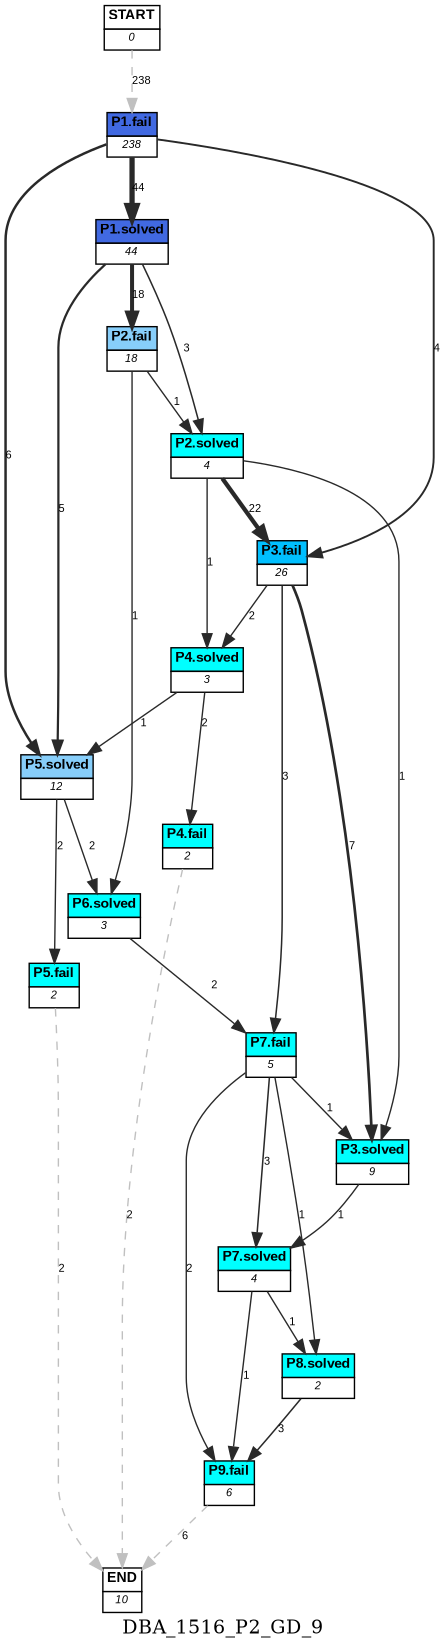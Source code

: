 digraph DBA_1516_P2_GD_9 {
	label=DBA_1516_P2_GD_9;
	dpi = 150
	size="16,11!";
	margin = 0;
"START" [shape=plain, label=<<table border="0" cellborder="1" cellspacing="0"><tr><td bgcolor="white"><FONT face="Arial" POINT-SIZE="10"><b>START</b></FONT></td></tr><tr><td bgcolor="white"><FONT face="Arial" POINT-SIZE="8"><i>0</i></FONT></td></tr></table>>]

"P1.fail" [shape=plain, label=<<table border="0" cellborder="1" cellspacing="0"><tr><td bgcolor="royalblue"><FONT face="Arial" POINT-SIZE="10"><b>P1.fail</b></FONT></td></tr><tr><td bgcolor="white"><FONT face="Arial" POINT-SIZE="8"><i>238</i></FONT></td></tr></table>>]

"P1.solved" [shape=plain, label=<<table border="0" cellborder="1" cellspacing="0"><tr><td bgcolor="royalblue"><FONT face="Arial" POINT-SIZE="10"><b>P1.solved</b></FONT></td></tr><tr><td bgcolor="white"><FONT face="Arial" POINT-SIZE="8"><i>44</i></FONT></td></tr></table>>]

"P2.fail" [shape=plain, label=<<table border="0" cellborder="1" cellspacing="0"><tr><td bgcolor="lightskyblue"><FONT face="Arial" POINT-SIZE="10"><b>P2.fail</b></FONT></td></tr><tr><td bgcolor="white"><FONT face="Arial" POINT-SIZE="8"><i>18</i></FONT></td></tr></table>>]

"P2.solved" [shape=plain, label=<<table border="0" cellborder="1" cellspacing="0"><tr><td bgcolor="aqua"><FONT face="Arial" POINT-SIZE="10"><b>P2.solved</b></FONT></td></tr><tr><td bgcolor="white"><FONT face="Arial" POINT-SIZE="8"><i>4</i></FONT></td></tr></table>>]

"P3.fail" [shape=plain, label=<<table border="0" cellborder="1" cellspacing="0"><tr><td bgcolor="deepskyblue"><FONT face="Arial" POINT-SIZE="10"><b>P3.fail</b></FONT></td></tr><tr><td bgcolor="white"><FONT face="Arial" POINT-SIZE="8"><i>26</i></FONT></td></tr></table>>]

"P4.solved" [shape=plain, label=<<table border="0" cellborder="1" cellspacing="0"><tr><td bgcolor="aqua"><FONT face="Arial" POINT-SIZE="10"><b>P4.solved</b></FONT></td></tr><tr><td bgcolor="white"><FONT face="Arial" POINT-SIZE="8"><i>3</i></FONT></td></tr></table>>]

"P5.solved" [shape=plain, label=<<table border="0" cellborder="1" cellspacing="0"><tr><td bgcolor="lightskyblue"><FONT face="Arial" POINT-SIZE="10"><b>P5.solved</b></FONT></td></tr><tr><td bgcolor="white"><FONT face="Arial" POINT-SIZE="8"><i>12</i></FONT></td></tr></table>>]

"P6.solved" [shape=plain, label=<<table border="0" cellborder="1" cellspacing="0"><tr><td bgcolor="aqua"><FONT face="Arial" POINT-SIZE="10"><b>P6.solved</b></FONT></td></tr><tr><td bgcolor="white"><FONT face="Arial" POINT-SIZE="8"><i>3</i></FONT></td></tr></table>>]

"P7.fail" [shape=plain, label=<<table border="0" cellborder="1" cellspacing="0"><tr><td bgcolor="aqua"><FONT face="Arial" POINT-SIZE="10"><b>P7.fail</b></FONT></td></tr><tr><td bgcolor="white"><FONT face="Arial" POINT-SIZE="8"><i>5</i></FONT></td></tr></table>>]

"P8.solved" [shape=plain, label=<<table border="0" cellborder="1" cellspacing="0"><tr><td bgcolor="aqua"><FONT face="Arial" POINT-SIZE="10"><b>P8.solved</b></FONT></td></tr><tr><td bgcolor="white"><FONT face="Arial" POINT-SIZE="8"><i>2</i></FONT></td></tr></table>>]

"P9.fail" [shape=plain, label=<<table border="0" cellborder="1" cellspacing="0"><tr><td bgcolor="aqua"><FONT face="Arial" POINT-SIZE="10"><b>P9.fail</b></FONT></td></tr><tr><td bgcolor="white"><FONT face="Arial" POINT-SIZE="8"><i>6</i></FONT></td></tr></table>>]

"P3.solved" [shape=plain, label=<<table border="0" cellborder="1" cellspacing="0"><tr><td bgcolor="aqua"><FONT face="Arial" POINT-SIZE="10"><b>P3.solved</b></FONT></td></tr><tr><td bgcolor="white"><FONT face="Arial" POINT-SIZE="8"><i>9</i></FONT></td></tr></table>>]

"P7.solved" [shape=plain, label=<<table border="0" cellborder="1" cellspacing="0"><tr><td bgcolor="aqua"><FONT face="Arial" POINT-SIZE="10"><b>P7.solved</b></FONT></td></tr><tr><td bgcolor="white"><FONT face="Arial" POINT-SIZE="8"><i>4</i></FONT></td></tr></table>>]

"P5.fail" [shape=plain, label=<<table border="0" cellborder="1" cellspacing="0"><tr><td bgcolor="aqua"><FONT face="Arial" POINT-SIZE="10"><b>P5.fail</b></FONT></td></tr><tr><td bgcolor="white"><FONT face="Arial" POINT-SIZE="8"><i>2</i></FONT></td></tr></table>>]

"P4.fail" [shape=plain, label=<<table border="0" cellborder="1" cellspacing="0"><tr><td bgcolor="aqua"><FONT face="Arial" POINT-SIZE="10"><b>P4.fail</b></FONT></td></tr><tr><td bgcolor="white"><FONT face="Arial" POINT-SIZE="8"><i>2</i></FONT></td></tr></table>>]

"END" [shape=plain, label=<<table border="0" cellborder="1" cellspacing="0"><tr><td bgcolor="white"><FONT face="Arial" POINT-SIZE="10"><b>END</b></FONT></td></tr><tr><td bgcolor="white"><FONT face="Arial" POINT-SIZE="8"><i>10</i></FONT></td></tr></table>>]

"START" -> "P1.fail" [ style = dashed color=grey label ="238" labelfloat=false fontname="Arial" fontsize=8]

"P1.fail" -> "P1.solved" [ color=grey16 penwidth = "3.78418963391826"label ="44" labelfloat=false fontname="Arial" fontsize=8]

"P1.fail" -> "P3.fail" [ color=grey16 penwidth = "1.38629436111989"label ="4" labelfloat=false fontname="Arial" fontsize=8]

"P1.fail" -> "P5.solved" [ color=grey16 penwidth = "1.79175946922805"label ="6" labelfloat=false fontname="Arial" fontsize=8]

"P1.solved" -> "P2.fail" [ color=grey16 penwidth = "2.89037175789616"label ="18" labelfloat=false fontname="Arial" fontsize=8]

"P1.solved" -> "P2.solved" [ color=grey16 penwidth = "1.09861228866811"label ="3" labelfloat=false fontname="Arial" fontsize=8]

"P1.solved" -> "P5.solved" [ color=grey16 penwidth = "1.6094379124341"label ="5" labelfloat=false fontname="Arial" fontsize=8]

"P2.fail" -> "P2.solved" [ color=grey16 penwidth = "1"label ="1" labelfloat=false fontname="Arial" fontsize=8]

"P2.fail" -> "P6.solved" [ color=grey16 penwidth = "1"label ="1" labelfloat=false fontname="Arial" fontsize=8]

"P2.solved" -> "P3.fail" [ color=grey16 penwidth = "3.09104245335832"label ="22" labelfloat=false fontname="Arial" fontsize=8]

"P2.solved" -> "P4.solved" [ color=grey16 penwidth = "1"label ="1" labelfloat=false fontname="Arial" fontsize=8]

"P2.solved" -> "P3.solved" [ color=grey16 penwidth = "1"label ="1" labelfloat=false fontname="Arial" fontsize=8]

"P3.fail" -> "P4.solved" [ color=grey16 penwidth = "1"label ="2" labelfloat=false fontname="Arial" fontsize=8]

"P3.fail" -> "P7.fail" [ color=grey16 penwidth = "1.09861228866811"label ="3" labelfloat=false fontname="Arial" fontsize=8]

"P3.fail" -> "P3.solved" [ color=grey16 penwidth = "1.94591014905531"label ="7" labelfloat=false fontname="Arial" fontsize=8]

"P4.solved" -> "P5.solved" [ color=grey16 penwidth = "1"label ="1" labelfloat=false fontname="Arial" fontsize=8]

"P4.solved" -> "P4.fail" [ color=grey16 penwidth = "1"label ="2" labelfloat=false fontname="Arial" fontsize=8]

"P5.solved" -> "P6.solved" [ color=grey16 penwidth = "1"label ="2" labelfloat=false fontname="Arial" fontsize=8]

"P5.solved" -> "P5.fail" [ color=grey16 penwidth = "1"label ="2" labelfloat=false fontname="Arial" fontsize=8]

"P6.solved" -> "P7.fail" [ color=grey16 penwidth = "1"label ="2" labelfloat=false fontname="Arial" fontsize=8]

"P7.fail" -> "P8.solved" [ color=grey16 penwidth = "1"label ="1" labelfloat=false fontname="Arial" fontsize=8]

"P7.fail" -> "P9.fail" [ color=grey16 penwidth = "1"label ="2" labelfloat=false fontname="Arial" fontsize=8]

"P7.fail" -> "P3.solved" [ color=grey16 penwidth = "1"label ="1" labelfloat=false fontname="Arial" fontsize=8]

"P7.fail" -> "P7.solved" [ color=grey16 penwidth = "1.09861228866811"label ="3" labelfloat=false fontname="Arial" fontsize=8]

"P8.solved" -> "P9.fail" [ color=grey16 penwidth = "1.09861228866811"label ="3" labelfloat=false fontname="Arial" fontsize=8]

"P9.fail" -> "END" [ style = dashed color=grey label ="6" labelfloat=false fontname="Arial" fontsize=8]

"P3.solved" -> "P7.solved" [ color=grey16 penwidth = "1"label ="1" labelfloat=false fontname="Arial" fontsize=8]

"P7.solved" -> "P8.solved" [ color=grey16 penwidth = "1"label ="1" labelfloat=false fontname="Arial" fontsize=8]

"P7.solved" -> "P9.fail" [ color=grey16 penwidth = "1"label ="1" labelfloat=false fontname="Arial" fontsize=8]

"P5.fail" -> "END" [ style = dashed color=grey label ="2" labelfloat=false fontname="Arial" fontsize=8]

"P4.fail" -> "END" [ style = dashed color=grey label ="2" labelfloat=false fontname="Arial" fontsize=8]

}
